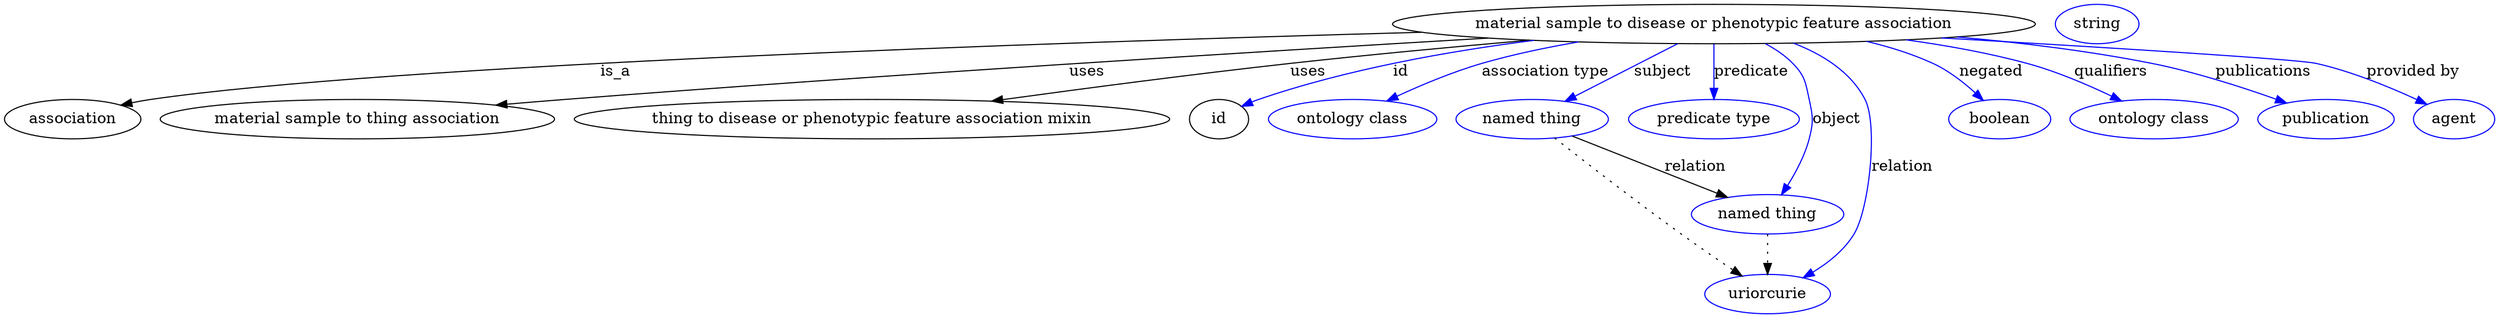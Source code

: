 digraph {
	graph [bb="0,0,1852.9,283"];
	node [label="\N"];
	"material sample to disease or phenotypic feature association"	 [height=0.5,
		label="material sample to disease or phenotypic feature association",
		pos="1253,265",
		width=6.2286];
	association	 [height=0.5,
		pos="50.046,178",
		width=1.3902];
	"material sample to disease or phenotypic feature association" -> association	 [label=is_a,
		lp="419.05,221.5",
		pos="e,86.233,190.45 1043.8,258.5 763.82,248.74 282.4,227.97 109.05,196 104.84,195.22 100.51,194.25 96.198,193.16"];
	"material sample to thing association"	 [height=0.5,
		pos="257.05,178",
		width=3.8635];
	"material sample to disease or phenotypic feature association" -> "material sample to thing association"	 [label=uses,
		lp="767.05,221.5",
		pos="e,356.5,190.65 1083.5,253.2 912.22,240.81 639.99,219.84 405.05,196 392.65,194.74 379.68,193.32 366.8,191.84"];
	"thing to disease or phenotypic feature association mixin"	 [height=0.5,
		pos="623.05,178",
		width=5.7953];
	"material sample to disease or phenotypic feature association" -> "thing to disease or phenotypic feature association mixin"	 [label=uses,
		lp="960.05,221.5",
		pos="e,718.89,194.03 1120.4,250.46 1066.8,244.3 1004.4,236.75 948.05,229 874.73,218.92 792.38,205.98 728.91,195.66"];
	id	 [height=0.5,
		pos="877.05,178",
		width=0.75];
	"material sample to disease or phenotypic feature association" -> id	 [color=blue,
		label=id,
		lp="1028.5,221.5",
		pos="e,898.04,189.39 1130.4,249.91 1064.5,239.39 982.75,222.39 913.05,196 911.18,195.29 909.29,194.52 907.39,193.71",
		style=solid];
	"association type"	 [color=blue,
		height=0.5,
		label="ontology class",
		pos="984.05,178",
		width=1.7151];
	"material sample to disease or phenotypic feature association" -> "association type"	 [color=blue,
		label="association type",
		lp="1130,221.5",
		pos="e,1011.8,194.26 1157.4,248.7 1133.8,243.5 1108.7,236.97 1086,229 1063.6,221.1 1039.7,209.36 1020.7,199.14",
		style=solid];
	subject	 [color=blue,
		height=0.5,
		label="named thing",
		pos="1119,178",
		width=1.5346];
	"material sample to disease or phenotypic feature association" -> subject	 [color=blue,
		label=subject,
		lp="1214.5,221.5",
		pos="e,1144.1,194.24 1225.3,246.97 1204.2,233.26 1175,214.34 1152.6,199.79",
		style=solid];
	predicate	 [color=blue,
		height=0.5,
		label="predicate type",
		pos="1253,178",
		width=1.679];
	"material sample to disease or phenotypic feature association" -> predicate	 [color=blue,
		label=predicate,
		lp="1278,221.5",
		pos="e,1253,196 1253,246.97 1253,235.19 1253,219.56 1253,206.16",
		style=solid];
	object	 [color=blue,
		height=0.5,
		label="named thing",
		pos="1297,91",
		width=1.5346];
	"material sample to disease or phenotypic feature association" -> object	 [color=blue,
		label=object,
		lp="1341,178",
		pos="e,1306.2,108.78 1286.2,247.09 1293.7,241.96 1301.2,235.87 1307,229 1317.5,216.73 1318.6,211.75 1322,196 1327.8,169.44 1319,139.27 \
1310.3,118.11",
		style=solid];
	relation	 [color=blue,
		height=0.5,
		label=uriorcurie,
		pos="1297,18",
		width=1.2638];
	"material sample to disease or phenotypic feature association" -> relation	 [color=blue,
		label=relation,
		lp="1392,134.5",
		pos="e,1323.4,32.976 1304.9,247.42 1327.6,236.6 1351.4,220.09 1362,196 1369.6,178.82 1377.8,108.94 1361,73 1354.7,59.43 1343.2,47.929 \
1331.7,39.008",
		style=solid];
	negated	 [color=blue,
		height=0.5,
		label=boolean,
		pos="1477,178",
		width=1.0652];
	"material sample to disease or phenotypic feature association" -> negated	 [color=blue,
		label=negated,
		lp="1466.5,221.5",
		pos="e,1463.9,195.27 1353.7,248.84 1383.6,242.98 1411.9,236.05 1425,229 1437.1,222.57 1448.2,212.51 1457,203.02",
		style=solid];
	qualifiers	 [color=blue,
		height=0.5,
		label="ontology class",
		pos="1595,178",
		width=1.7151];
	"material sample to disease or phenotypic feature association" -> qualifiers	 [color=blue,
		label=qualifiers,
		lp="1554,221.5",
		pos="e,1568,194.28 1395,251.03 1427.3,245.81 1461.2,238.69 1492,229 1515.4,221.66 1540,209.66 1559.3,199.14",
		style=solid];
	publications	 [color=blue,
		height=0.5,
		label=publication,
		pos="1725,178",
		width=1.3902];
	"material sample to disease or phenotypic feature association" -> publications	 [color=blue,
		label=publications,
		lp="1669.5,221.5",
		pos="e,1693.2,191.99 1428.7,253.76 1479.3,248.41 1534.2,240.55 1584,229 1618.5,221.01 1656.2,207.12 1683.9,195.85",
		style=solid];
	"provided by"	 [color=blue,
		height=0.5,
		label=agent,
		pos="1823,178",
		width=0.83048];
	"material sample to disease or phenotypic feature association" -> "provided by"	 [color=blue,
		label="provided by",
		lp="1782,221.5",
		pos="e,1801.2,190.35 1414.5,252.5 1543.5,242.46 1703.4,229.9 1707,229 1737.3,221.54 1769.5,206.74 1792.3,195",
		style=solid];
	association_id	 [color=blue,
		height=0.5,
		label=string,
		pos="1526,265",
		width=0.84854];
	subject -> object	 [label=relation,
		lp="1240,134.5",
		pos="e,1266.4,105.98 1150.1,162.85 1179.8,148.31 1224.8,126.3 1257.2,110.47"];
	subject -> relation	 [pos="e,1277.6,34.435 1137.4,160.71 1159.8,139.73 1198.9,103.41 1233,73 1244.9,62.421 1258.3,50.916 1269.7,41.177",
		style=dotted];
	object -> relation	 [pos="e,1297,36.09 1297,72.955 1297,64.883 1297,55.176 1297,46.182",
		style=dotted];
}
